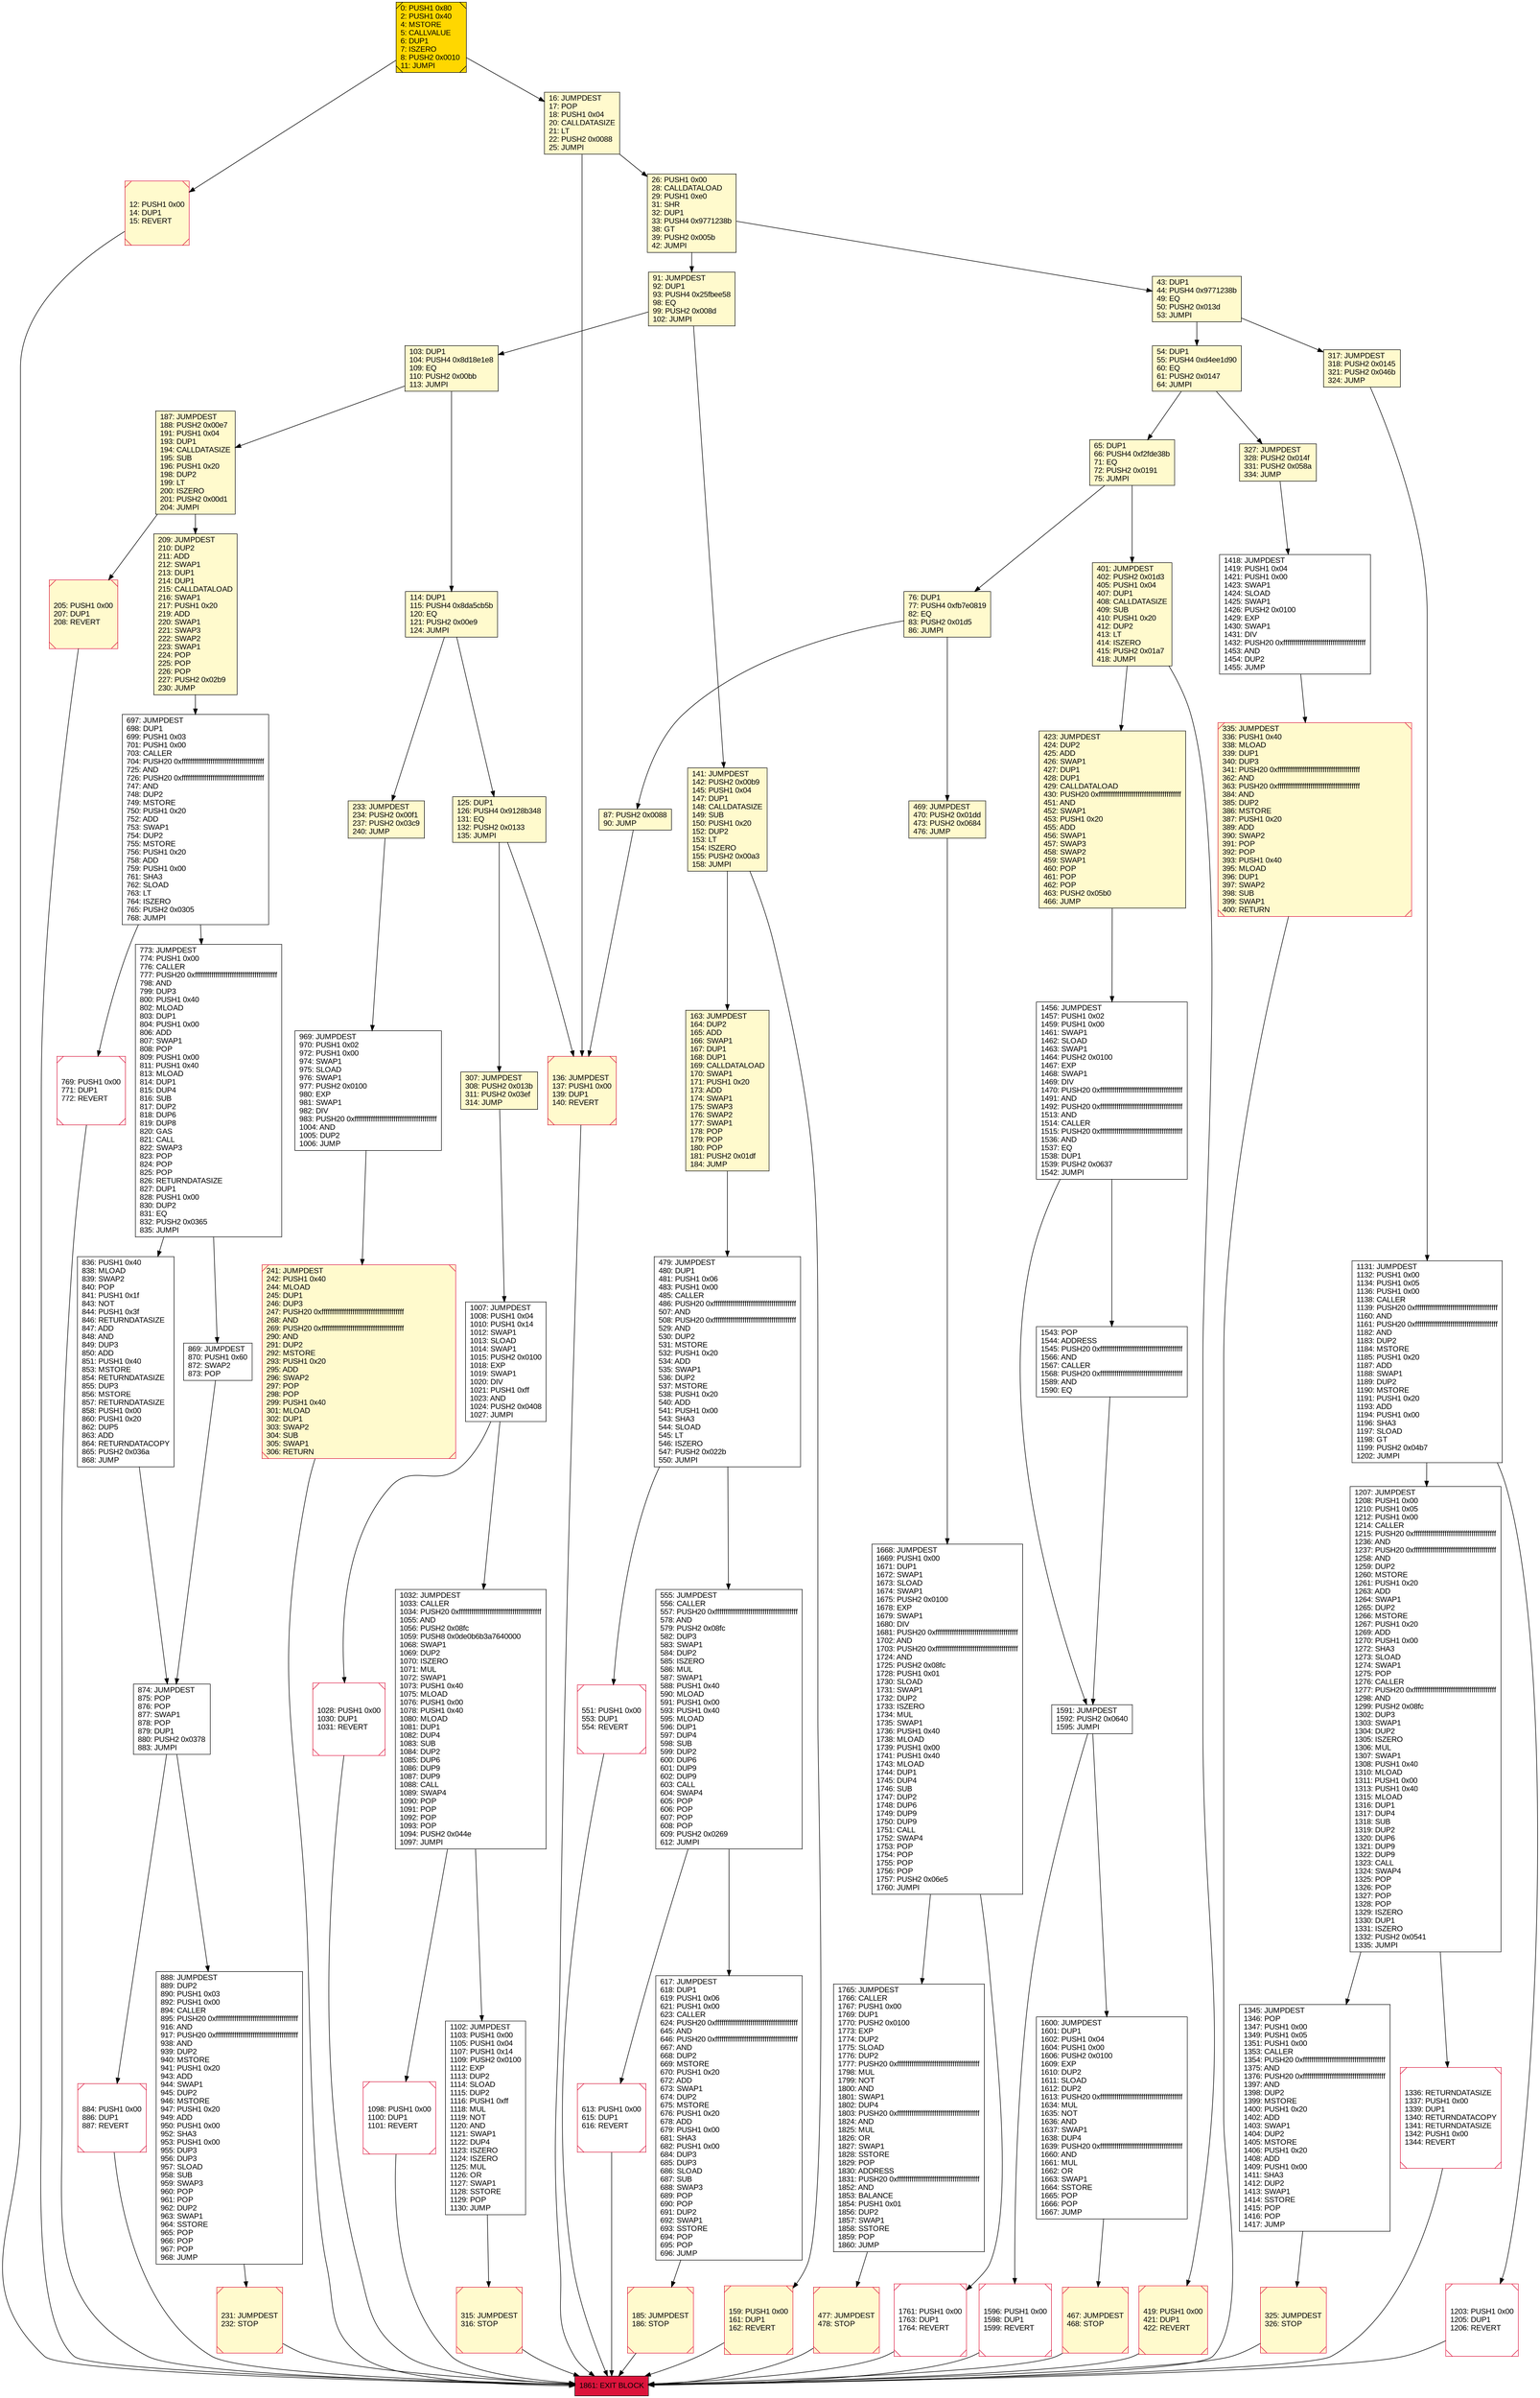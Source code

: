 digraph G {
bgcolor=transparent rankdir=UD;
node [shape=box style=filled color=black fillcolor=white fontname=arial fontcolor=black];
76 [label="76: DUP1\l77: PUSH4 0xfb7e0819\l82: EQ\l83: PUSH2 0x01d5\l86: JUMPI\l" fillcolor=lemonchiffon ];
317 [label="317: JUMPDEST\l318: PUSH2 0x0145\l321: PUSH2 0x046b\l324: JUMP\l" fillcolor=lemonchiffon ];
419 [label="419: PUSH1 0x00\l421: DUP1\l422: REVERT\l" fillcolor=lemonchiffon shape=Msquare color=crimson ];
1456 [label="1456: JUMPDEST\l1457: PUSH1 0x02\l1459: PUSH1 0x00\l1461: SWAP1\l1462: SLOAD\l1463: SWAP1\l1464: PUSH2 0x0100\l1467: EXP\l1468: SWAP1\l1469: DIV\l1470: PUSH20 0xffffffffffffffffffffffffffffffffffffffff\l1491: AND\l1492: PUSH20 0xffffffffffffffffffffffffffffffffffffffff\l1513: AND\l1514: CALLER\l1515: PUSH20 0xffffffffffffffffffffffffffffffffffffffff\l1536: AND\l1537: EQ\l1538: DUP1\l1539: PUSH2 0x0637\l1542: JUMPI\l" ];
551 [label="551: PUSH1 0x00\l553: DUP1\l554: REVERT\l" shape=Msquare color=crimson ];
1600 [label="1600: JUMPDEST\l1601: DUP1\l1602: PUSH1 0x04\l1604: PUSH1 0x00\l1606: PUSH2 0x0100\l1609: EXP\l1610: DUP2\l1611: SLOAD\l1612: DUP2\l1613: PUSH20 0xffffffffffffffffffffffffffffffffffffffff\l1634: MUL\l1635: NOT\l1636: AND\l1637: SWAP1\l1638: DUP4\l1639: PUSH20 0xffffffffffffffffffffffffffffffffffffffff\l1660: AND\l1661: MUL\l1662: OR\l1663: SWAP1\l1664: SSTORE\l1665: POP\l1666: POP\l1667: JUMP\l" ];
1032 [label="1032: JUMPDEST\l1033: CALLER\l1034: PUSH20 0xffffffffffffffffffffffffffffffffffffffff\l1055: AND\l1056: PUSH2 0x08fc\l1059: PUSH8 0x0de0b6b3a7640000\l1068: SWAP1\l1069: DUP2\l1070: ISZERO\l1071: MUL\l1072: SWAP1\l1073: PUSH1 0x40\l1075: MLOAD\l1076: PUSH1 0x00\l1078: PUSH1 0x40\l1080: MLOAD\l1081: DUP1\l1082: DUP4\l1083: SUB\l1084: DUP2\l1085: DUP6\l1086: DUP9\l1087: DUP9\l1088: CALL\l1089: SWAP4\l1090: POP\l1091: POP\l1092: POP\l1093: POP\l1094: PUSH2 0x044e\l1097: JUMPI\l" ];
136 [label="136: JUMPDEST\l137: PUSH1 0x00\l139: DUP1\l140: REVERT\l" fillcolor=lemonchiffon shape=Msquare color=crimson ];
1345 [label="1345: JUMPDEST\l1346: POP\l1347: PUSH1 0x00\l1349: PUSH1 0x05\l1351: PUSH1 0x00\l1353: CALLER\l1354: PUSH20 0xffffffffffffffffffffffffffffffffffffffff\l1375: AND\l1376: PUSH20 0xffffffffffffffffffffffffffffffffffffffff\l1397: AND\l1398: DUP2\l1399: MSTORE\l1400: PUSH1 0x20\l1402: ADD\l1403: SWAP1\l1404: DUP2\l1405: MSTORE\l1406: PUSH1 0x20\l1408: ADD\l1409: PUSH1 0x00\l1411: SHA3\l1412: DUP2\l1413: SWAP1\l1414: SSTORE\l1415: POP\l1416: POP\l1417: JUMP\l" ];
423 [label="423: JUMPDEST\l424: DUP2\l425: ADD\l426: SWAP1\l427: DUP1\l428: DUP1\l429: CALLDATALOAD\l430: PUSH20 0xffffffffffffffffffffffffffffffffffffffff\l451: AND\l452: SWAP1\l453: PUSH1 0x20\l455: ADD\l456: SWAP1\l457: SWAP3\l458: SWAP2\l459: SWAP1\l460: POP\l461: POP\l462: POP\l463: PUSH2 0x05b0\l466: JUMP\l" fillcolor=lemonchiffon ];
1203 [label="1203: PUSH1 0x00\l1205: DUP1\l1206: REVERT\l" shape=Msquare color=crimson ];
65 [label="65: DUP1\l66: PUSH4 0xf2fde38b\l71: EQ\l72: PUSH2 0x0191\l75: JUMPI\l" fillcolor=lemonchiffon ];
888 [label="888: JUMPDEST\l889: DUP2\l890: PUSH1 0x03\l892: PUSH1 0x00\l894: CALLER\l895: PUSH20 0xffffffffffffffffffffffffffffffffffffffff\l916: AND\l917: PUSH20 0xffffffffffffffffffffffffffffffffffffffff\l938: AND\l939: DUP2\l940: MSTORE\l941: PUSH1 0x20\l943: ADD\l944: SWAP1\l945: DUP2\l946: MSTORE\l947: PUSH1 0x20\l949: ADD\l950: PUSH1 0x00\l952: SHA3\l953: PUSH1 0x00\l955: DUP3\l956: DUP3\l957: SLOAD\l958: SUB\l959: SWAP3\l960: POP\l961: POP\l962: DUP2\l963: SWAP1\l964: SSTORE\l965: POP\l966: POP\l967: POP\l968: JUMP\l" ];
0 [label="0: PUSH1 0x80\l2: PUSH1 0x40\l4: MSTORE\l5: CALLVALUE\l6: DUP1\l7: ISZERO\l8: PUSH2 0x0010\l11: JUMPI\l" fillcolor=lemonchiffon shape=Msquare fillcolor=gold ];
335 [label="335: JUMPDEST\l336: PUSH1 0x40\l338: MLOAD\l339: DUP1\l340: DUP3\l341: PUSH20 0xffffffffffffffffffffffffffffffffffffffff\l362: AND\l363: PUSH20 0xffffffffffffffffffffffffffffffffffffffff\l384: AND\l385: DUP2\l386: MSTORE\l387: PUSH1 0x20\l389: ADD\l390: SWAP2\l391: POP\l392: POP\l393: PUSH1 0x40\l395: MLOAD\l396: DUP1\l397: SWAP2\l398: SUB\l399: SWAP1\l400: RETURN\l" fillcolor=lemonchiffon shape=Msquare color=crimson ];
1596 [label="1596: PUSH1 0x00\l1598: DUP1\l1599: REVERT\l" shape=Msquare color=crimson ];
43 [label="43: DUP1\l44: PUSH4 0x9771238b\l49: EQ\l50: PUSH2 0x013d\l53: JUMPI\l" fillcolor=lemonchiffon ];
769 [label="769: PUSH1 0x00\l771: DUP1\l772: REVERT\l" shape=Msquare color=crimson ];
141 [label="141: JUMPDEST\l142: PUSH2 0x00b9\l145: PUSH1 0x04\l147: DUP1\l148: CALLDATASIZE\l149: SUB\l150: PUSH1 0x20\l152: DUP2\l153: LT\l154: ISZERO\l155: PUSH2 0x00a3\l158: JUMPI\l" fillcolor=lemonchiffon ];
125 [label="125: DUP1\l126: PUSH4 0x9128b348\l131: EQ\l132: PUSH2 0x0133\l135: JUMPI\l" fillcolor=lemonchiffon ];
241 [label="241: JUMPDEST\l242: PUSH1 0x40\l244: MLOAD\l245: DUP1\l246: DUP3\l247: PUSH20 0xffffffffffffffffffffffffffffffffffffffff\l268: AND\l269: PUSH20 0xffffffffffffffffffffffffffffffffffffffff\l290: AND\l291: DUP2\l292: MSTORE\l293: PUSH1 0x20\l295: ADD\l296: SWAP2\l297: POP\l298: POP\l299: PUSH1 0x40\l301: MLOAD\l302: DUP1\l303: SWAP2\l304: SUB\l305: SWAP1\l306: RETURN\l" fillcolor=lemonchiffon shape=Msquare color=crimson ];
1336 [label="1336: RETURNDATASIZE\l1337: PUSH1 0x00\l1339: DUP1\l1340: RETURNDATACOPY\l1341: RETURNDATASIZE\l1342: PUSH1 0x00\l1344: REVERT\l" shape=Msquare color=crimson ];
1028 [label="1028: PUSH1 0x00\l1030: DUP1\l1031: REVERT\l" shape=Msquare color=crimson ];
163 [label="163: JUMPDEST\l164: DUP2\l165: ADD\l166: SWAP1\l167: DUP1\l168: DUP1\l169: CALLDATALOAD\l170: SWAP1\l171: PUSH1 0x20\l173: ADD\l174: SWAP1\l175: SWAP3\l176: SWAP2\l177: SWAP1\l178: POP\l179: POP\l180: POP\l181: PUSH2 0x01df\l184: JUMP\l" fillcolor=lemonchiffon ];
1591 [label="1591: JUMPDEST\l1592: PUSH2 0x0640\l1595: JUMPI\l" ];
1668 [label="1668: JUMPDEST\l1669: PUSH1 0x00\l1671: DUP1\l1672: SWAP1\l1673: SLOAD\l1674: SWAP1\l1675: PUSH2 0x0100\l1678: EXP\l1679: SWAP1\l1680: DIV\l1681: PUSH20 0xffffffffffffffffffffffffffffffffffffffff\l1702: AND\l1703: PUSH20 0xffffffffffffffffffffffffffffffffffffffff\l1724: AND\l1725: PUSH2 0x08fc\l1728: PUSH1 0x01\l1730: SLOAD\l1731: SWAP1\l1732: DUP2\l1733: ISZERO\l1734: MUL\l1735: SWAP1\l1736: PUSH1 0x40\l1738: MLOAD\l1739: PUSH1 0x00\l1741: PUSH1 0x40\l1743: MLOAD\l1744: DUP1\l1745: DUP4\l1746: SUB\l1747: DUP2\l1748: DUP6\l1749: DUP9\l1750: DUP9\l1751: CALL\l1752: SWAP4\l1753: POP\l1754: POP\l1755: POP\l1756: POP\l1757: PUSH2 0x06e5\l1760: JUMPI\l" ];
209 [label="209: JUMPDEST\l210: DUP2\l211: ADD\l212: SWAP1\l213: DUP1\l214: DUP1\l215: CALLDATALOAD\l216: SWAP1\l217: PUSH1 0x20\l219: ADD\l220: SWAP1\l221: SWAP3\l222: SWAP2\l223: SWAP1\l224: POP\l225: POP\l226: POP\l227: PUSH2 0x02b9\l230: JUMP\l" fillcolor=lemonchiffon ];
12 [label="12: PUSH1 0x00\l14: DUP1\l15: REVERT\l" fillcolor=lemonchiffon shape=Msquare color=crimson ];
185 [label="185: JUMPDEST\l186: STOP\l" fillcolor=lemonchiffon shape=Msquare color=crimson ];
1007 [label="1007: JUMPDEST\l1008: PUSH1 0x04\l1010: PUSH1 0x14\l1012: SWAP1\l1013: SLOAD\l1014: SWAP1\l1015: PUSH2 0x0100\l1018: EXP\l1019: SWAP1\l1020: DIV\l1021: PUSH1 0xff\l1023: AND\l1024: PUSH2 0x0408\l1027: JUMPI\l" ];
401 [label="401: JUMPDEST\l402: PUSH2 0x01d3\l405: PUSH1 0x04\l407: DUP1\l408: CALLDATASIZE\l409: SUB\l410: PUSH1 0x20\l412: DUP2\l413: LT\l414: ISZERO\l415: PUSH2 0x01a7\l418: JUMPI\l" fillcolor=lemonchiffon ];
315 [label="315: JUMPDEST\l316: STOP\l" fillcolor=lemonchiffon shape=Msquare color=crimson ];
1207 [label="1207: JUMPDEST\l1208: PUSH1 0x00\l1210: PUSH1 0x05\l1212: PUSH1 0x00\l1214: CALLER\l1215: PUSH20 0xffffffffffffffffffffffffffffffffffffffff\l1236: AND\l1237: PUSH20 0xffffffffffffffffffffffffffffffffffffffff\l1258: AND\l1259: DUP2\l1260: MSTORE\l1261: PUSH1 0x20\l1263: ADD\l1264: SWAP1\l1265: DUP2\l1266: MSTORE\l1267: PUSH1 0x20\l1269: ADD\l1270: PUSH1 0x00\l1272: SHA3\l1273: SLOAD\l1274: SWAP1\l1275: POP\l1276: CALLER\l1277: PUSH20 0xffffffffffffffffffffffffffffffffffffffff\l1298: AND\l1299: PUSH2 0x08fc\l1302: DUP3\l1303: SWAP1\l1304: DUP2\l1305: ISZERO\l1306: MUL\l1307: SWAP1\l1308: PUSH1 0x40\l1310: MLOAD\l1311: PUSH1 0x00\l1313: PUSH1 0x40\l1315: MLOAD\l1316: DUP1\l1317: DUP4\l1318: SUB\l1319: DUP2\l1320: DUP6\l1321: DUP9\l1322: DUP9\l1323: CALL\l1324: SWAP4\l1325: POP\l1326: POP\l1327: POP\l1328: POP\l1329: ISZERO\l1330: DUP1\l1331: ISZERO\l1332: PUSH2 0x0541\l1335: JUMPI\l" ];
1131 [label="1131: JUMPDEST\l1132: PUSH1 0x00\l1134: PUSH1 0x05\l1136: PUSH1 0x00\l1138: CALLER\l1139: PUSH20 0xffffffffffffffffffffffffffffffffffffffff\l1160: AND\l1161: PUSH20 0xffffffffffffffffffffffffffffffffffffffff\l1182: AND\l1183: DUP2\l1184: MSTORE\l1185: PUSH1 0x20\l1187: ADD\l1188: SWAP1\l1189: DUP2\l1190: MSTORE\l1191: PUSH1 0x20\l1193: ADD\l1194: PUSH1 0x00\l1196: SHA3\l1197: SLOAD\l1198: GT\l1199: PUSH2 0x04b7\l1202: JUMPI\l" ];
1102 [label="1102: JUMPDEST\l1103: PUSH1 0x00\l1105: PUSH1 0x04\l1107: PUSH1 0x14\l1109: PUSH2 0x0100\l1112: EXP\l1113: DUP2\l1114: SLOAD\l1115: DUP2\l1116: PUSH1 0xff\l1118: MUL\l1119: NOT\l1120: AND\l1121: SWAP1\l1122: DUP4\l1123: ISZERO\l1124: ISZERO\l1125: MUL\l1126: OR\l1127: SWAP1\l1128: SSTORE\l1129: POP\l1130: JUMP\l" ];
114 [label="114: DUP1\l115: PUSH4 0x8da5cb5b\l120: EQ\l121: PUSH2 0x00e9\l124: JUMPI\l" fillcolor=lemonchiffon ];
159 [label="159: PUSH1 0x00\l161: DUP1\l162: REVERT\l" fillcolor=lemonchiffon shape=Msquare color=crimson ];
1761 [label="1761: PUSH1 0x00\l1763: DUP1\l1764: REVERT\l" shape=Msquare color=crimson ];
617 [label="617: JUMPDEST\l618: DUP1\l619: PUSH1 0x06\l621: PUSH1 0x00\l623: CALLER\l624: PUSH20 0xffffffffffffffffffffffffffffffffffffffff\l645: AND\l646: PUSH20 0xffffffffffffffffffffffffffffffffffffffff\l667: AND\l668: DUP2\l669: MSTORE\l670: PUSH1 0x20\l672: ADD\l673: SWAP1\l674: DUP2\l675: MSTORE\l676: PUSH1 0x20\l678: ADD\l679: PUSH1 0x00\l681: SHA3\l682: PUSH1 0x00\l684: DUP3\l685: DUP3\l686: SLOAD\l687: SUB\l688: SWAP3\l689: POP\l690: POP\l691: DUP2\l692: SWAP1\l693: SSTORE\l694: POP\l695: POP\l696: JUMP\l" ];
307 [label="307: JUMPDEST\l308: PUSH2 0x013b\l311: PUSH2 0x03ef\l314: JUMP\l" fillcolor=lemonchiffon ];
613 [label="613: PUSH1 0x00\l615: DUP1\l616: REVERT\l" shape=Msquare color=crimson ];
1861 [label="1861: EXIT BLOCK\l" fillcolor=crimson ];
874 [label="874: JUMPDEST\l875: POP\l876: POP\l877: SWAP1\l878: POP\l879: DUP1\l880: PUSH2 0x0378\l883: JUMPI\l" ];
479 [label="479: JUMPDEST\l480: DUP1\l481: PUSH1 0x06\l483: PUSH1 0x00\l485: CALLER\l486: PUSH20 0xffffffffffffffffffffffffffffffffffffffff\l507: AND\l508: PUSH20 0xffffffffffffffffffffffffffffffffffffffff\l529: AND\l530: DUP2\l531: MSTORE\l532: PUSH1 0x20\l534: ADD\l535: SWAP1\l536: DUP2\l537: MSTORE\l538: PUSH1 0x20\l540: ADD\l541: PUSH1 0x00\l543: SHA3\l544: SLOAD\l545: LT\l546: ISZERO\l547: PUSH2 0x022b\l550: JUMPI\l" ];
467 [label="467: JUMPDEST\l468: STOP\l" fillcolor=lemonchiffon shape=Msquare color=crimson ];
477 [label="477: JUMPDEST\l478: STOP\l" fillcolor=lemonchiffon shape=Msquare color=crimson ];
54 [label="54: DUP1\l55: PUSH4 0xd4ee1d90\l60: EQ\l61: PUSH2 0x0147\l64: JUMPI\l" fillcolor=lemonchiffon ];
26 [label="26: PUSH1 0x00\l28: CALLDATALOAD\l29: PUSH1 0xe0\l31: SHR\l32: DUP1\l33: PUSH4 0x9771238b\l38: GT\l39: PUSH2 0x005b\l42: JUMPI\l" fillcolor=lemonchiffon ];
1418 [label="1418: JUMPDEST\l1419: PUSH1 0x04\l1421: PUSH1 0x00\l1423: SWAP1\l1424: SLOAD\l1425: SWAP1\l1426: PUSH2 0x0100\l1429: EXP\l1430: SWAP1\l1431: DIV\l1432: PUSH20 0xffffffffffffffffffffffffffffffffffffffff\l1453: AND\l1454: DUP2\l1455: JUMP\l" ];
327 [label="327: JUMPDEST\l328: PUSH2 0x014f\l331: PUSH2 0x058a\l334: JUMP\l" fillcolor=lemonchiffon ];
233 [label="233: JUMPDEST\l234: PUSH2 0x00f1\l237: PUSH2 0x03c9\l240: JUMP\l" fillcolor=lemonchiffon ];
325 [label="325: JUMPDEST\l326: STOP\l" fillcolor=lemonchiffon shape=Msquare color=crimson ];
697 [label="697: JUMPDEST\l698: DUP1\l699: PUSH1 0x03\l701: PUSH1 0x00\l703: CALLER\l704: PUSH20 0xffffffffffffffffffffffffffffffffffffffff\l725: AND\l726: PUSH20 0xffffffffffffffffffffffffffffffffffffffff\l747: AND\l748: DUP2\l749: MSTORE\l750: PUSH1 0x20\l752: ADD\l753: SWAP1\l754: DUP2\l755: MSTORE\l756: PUSH1 0x20\l758: ADD\l759: PUSH1 0x00\l761: SHA3\l762: SLOAD\l763: LT\l764: ISZERO\l765: PUSH2 0x0305\l768: JUMPI\l" ];
884 [label="884: PUSH1 0x00\l886: DUP1\l887: REVERT\l" shape=Msquare color=crimson ];
1765 [label="1765: JUMPDEST\l1766: CALLER\l1767: PUSH1 0x00\l1769: DUP1\l1770: PUSH2 0x0100\l1773: EXP\l1774: DUP2\l1775: SLOAD\l1776: DUP2\l1777: PUSH20 0xffffffffffffffffffffffffffffffffffffffff\l1798: MUL\l1799: NOT\l1800: AND\l1801: SWAP1\l1802: DUP4\l1803: PUSH20 0xffffffffffffffffffffffffffffffffffffffff\l1824: AND\l1825: MUL\l1826: OR\l1827: SWAP1\l1828: SSTORE\l1829: POP\l1830: ADDRESS\l1831: PUSH20 0xffffffffffffffffffffffffffffffffffffffff\l1852: AND\l1853: BALANCE\l1854: PUSH1 0x01\l1856: DUP2\l1857: SWAP1\l1858: SSTORE\l1859: POP\l1860: JUMP\l" ];
969 [label="969: JUMPDEST\l970: PUSH1 0x02\l972: PUSH1 0x00\l974: SWAP1\l975: SLOAD\l976: SWAP1\l977: PUSH2 0x0100\l980: EXP\l981: SWAP1\l982: DIV\l983: PUSH20 0xffffffffffffffffffffffffffffffffffffffff\l1004: AND\l1005: DUP2\l1006: JUMP\l" ];
103 [label="103: DUP1\l104: PUSH4 0x8d18e1e8\l109: EQ\l110: PUSH2 0x00bb\l113: JUMPI\l" fillcolor=lemonchiffon ];
869 [label="869: JUMPDEST\l870: PUSH1 0x60\l872: SWAP2\l873: POP\l" ];
469 [label="469: JUMPDEST\l470: PUSH2 0x01dd\l473: PUSH2 0x0684\l476: JUMP\l" fillcolor=lemonchiffon ];
1098 [label="1098: PUSH1 0x00\l1100: DUP1\l1101: REVERT\l" shape=Msquare color=crimson ];
91 [label="91: JUMPDEST\l92: DUP1\l93: PUSH4 0x25fbee58\l98: EQ\l99: PUSH2 0x008d\l102: JUMPI\l" fillcolor=lemonchiffon ];
205 [label="205: PUSH1 0x00\l207: DUP1\l208: REVERT\l" fillcolor=lemonchiffon shape=Msquare color=crimson ];
1543 [label="1543: POP\l1544: ADDRESS\l1545: PUSH20 0xffffffffffffffffffffffffffffffffffffffff\l1566: AND\l1567: CALLER\l1568: PUSH20 0xffffffffffffffffffffffffffffffffffffffff\l1589: AND\l1590: EQ\l" ];
87 [label="87: PUSH2 0x0088\l90: JUMP\l" fillcolor=lemonchiffon ];
231 [label="231: JUMPDEST\l232: STOP\l" fillcolor=lemonchiffon shape=Msquare color=crimson ];
16 [label="16: JUMPDEST\l17: POP\l18: PUSH1 0x04\l20: CALLDATASIZE\l21: LT\l22: PUSH2 0x0088\l25: JUMPI\l" fillcolor=lemonchiffon ];
187 [label="187: JUMPDEST\l188: PUSH2 0x00e7\l191: PUSH1 0x04\l193: DUP1\l194: CALLDATASIZE\l195: SUB\l196: PUSH1 0x20\l198: DUP2\l199: LT\l200: ISZERO\l201: PUSH2 0x00d1\l204: JUMPI\l" fillcolor=lemonchiffon ];
773 [label="773: JUMPDEST\l774: PUSH1 0x00\l776: CALLER\l777: PUSH20 0xffffffffffffffffffffffffffffffffffffffff\l798: AND\l799: DUP3\l800: PUSH1 0x40\l802: MLOAD\l803: DUP1\l804: PUSH1 0x00\l806: ADD\l807: SWAP1\l808: POP\l809: PUSH1 0x00\l811: PUSH1 0x40\l813: MLOAD\l814: DUP1\l815: DUP4\l816: SUB\l817: DUP2\l818: DUP6\l819: DUP8\l820: GAS\l821: CALL\l822: SWAP3\l823: POP\l824: POP\l825: POP\l826: RETURNDATASIZE\l827: DUP1\l828: PUSH1 0x00\l830: DUP2\l831: EQ\l832: PUSH2 0x0365\l835: JUMPI\l" ];
836 [label="836: PUSH1 0x40\l838: MLOAD\l839: SWAP2\l840: POP\l841: PUSH1 0x1f\l843: NOT\l844: PUSH1 0x3f\l846: RETURNDATASIZE\l847: ADD\l848: AND\l849: DUP3\l850: ADD\l851: PUSH1 0x40\l853: MSTORE\l854: RETURNDATASIZE\l855: DUP3\l856: MSTORE\l857: RETURNDATASIZE\l858: PUSH1 0x00\l860: PUSH1 0x20\l862: DUP5\l863: ADD\l864: RETURNDATACOPY\l865: PUSH2 0x036a\l868: JUMP\l" ];
555 [label="555: JUMPDEST\l556: CALLER\l557: PUSH20 0xffffffffffffffffffffffffffffffffffffffff\l578: AND\l579: PUSH2 0x08fc\l582: DUP3\l583: SWAP1\l584: DUP2\l585: ISZERO\l586: MUL\l587: SWAP1\l588: PUSH1 0x40\l590: MLOAD\l591: PUSH1 0x00\l593: PUSH1 0x40\l595: MLOAD\l596: DUP1\l597: DUP4\l598: SUB\l599: DUP2\l600: DUP6\l601: DUP9\l602: DUP9\l603: CALL\l604: SWAP4\l605: POP\l606: POP\l607: POP\l608: POP\l609: PUSH2 0x0269\l612: JUMPI\l" ];
613 -> 1861;
467 -> 1861;
1761 -> 1861;
141 -> 163;
1007 -> 1028;
91 -> 103;
477 -> 1861;
773 -> 836;
1207 -> 1336;
103 -> 187;
884 -> 1861;
773 -> 869;
874 -> 884;
325 -> 1861;
1765 -> 477;
65 -> 76;
423 -> 1456;
1102 -> 315;
114 -> 125;
187 -> 205;
1131 -> 1207;
54 -> 327;
327 -> 1418;
141 -> 159;
869 -> 874;
1007 -> 1032;
1207 -> 1345;
26 -> 91;
43 -> 317;
1591 -> 1600;
1131 -> 1203;
697 -> 773;
205 -> 1861;
401 -> 419;
1098 -> 1861;
1456 -> 1591;
125 -> 136;
233 -> 969;
0 -> 12;
317 -> 1131;
231 -> 1861;
1591 -> 1596;
16 -> 26;
65 -> 401;
555 -> 617;
1032 -> 1102;
401 -> 423;
479 -> 555;
555 -> 613;
836 -> 874;
479 -> 551;
969 -> 241;
469 -> 1668;
551 -> 1861;
1543 -> 1591;
419 -> 1861;
136 -> 1861;
91 -> 141;
1600 -> 467;
874 -> 888;
1418 -> 335;
1203 -> 1861;
1596 -> 1861;
54 -> 65;
187 -> 209;
335 -> 1861;
103 -> 114;
1345 -> 325;
163 -> 479;
1028 -> 1861;
888 -> 231;
769 -> 1861;
125 -> 307;
1336 -> 1861;
241 -> 1861;
1032 -> 1098;
12 -> 1861;
185 -> 1861;
1456 -> 1543;
76 -> 469;
307 -> 1007;
315 -> 1861;
114 -> 233;
1668 -> 1761;
43 -> 54;
617 -> 185;
0 -> 16;
26 -> 43;
697 -> 769;
76 -> 87;
1668 -> 1765;
16 -> 136;
159 -> 1861;
87 -> 136;
209 -> 697;
}